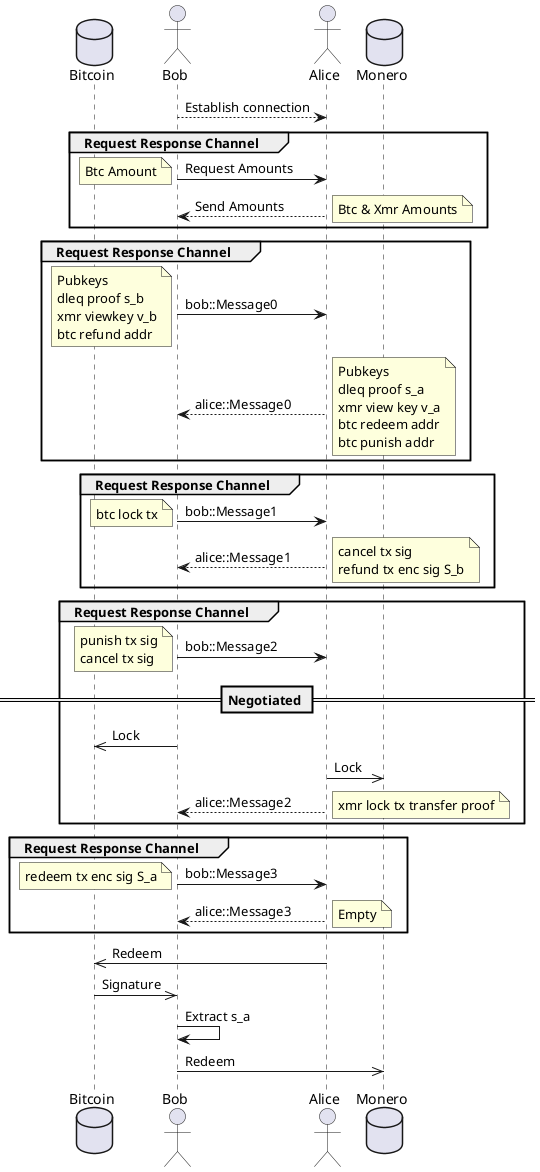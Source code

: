 @startuml
database Bitcoin
actor Bob
Actor Alice
database Monero

Bob --> Alice: Establish connection

group Request Response Channel
    Bob -> Alice: Request Amounts
    note left: Btc Amount

    Alice --> Bob: Send Amounts
    note right: Btc & Xmr Amounts
end

group Request Response Channel
    Bob -> Alice: bob::Message0
    note left: Pubkeys\ndleq proof s_b\nxmr viewkey v_b\nbtc refund addr

    Alice --> Bob: alice::Message0
    note right: Pubkeys\ndleq proof s_a\nxmr view key v_a\nbtc redeem addr\nbtc punish addr
end

group Request Response Channel
    Bob -> Alice: bob::Message1
    note left: btc lock tx

    Alice --> Bob: alice::Message1
    note right: cancel tx sig\nrefund tx enc sig S_b
end

group Request Response Channel
    Bob -> Alice: bob::Message2
    note left: punish tx sig\ncancel tx sig

== Negotiated ==

    Bob ->> Bitcoin: Lock

    Alice ->> Monero: Lock

    Alice --> Bob: alice::Message2
    note right: xmr lock tx transfer proof
end

group Request Response Channel
    Bob -> Alice: bob::Message3
    note left: redeem tx enc sig S_a
    Alice --> Bob: alice::Message3
    note right: Empty
end

    Alice ->> Bitcoin: Redeem

    Bitcoin ->> Bob: Signature

    Bob -> Bob: Extract s_a

    Bob ->> Monero: Redeem

@enduml
